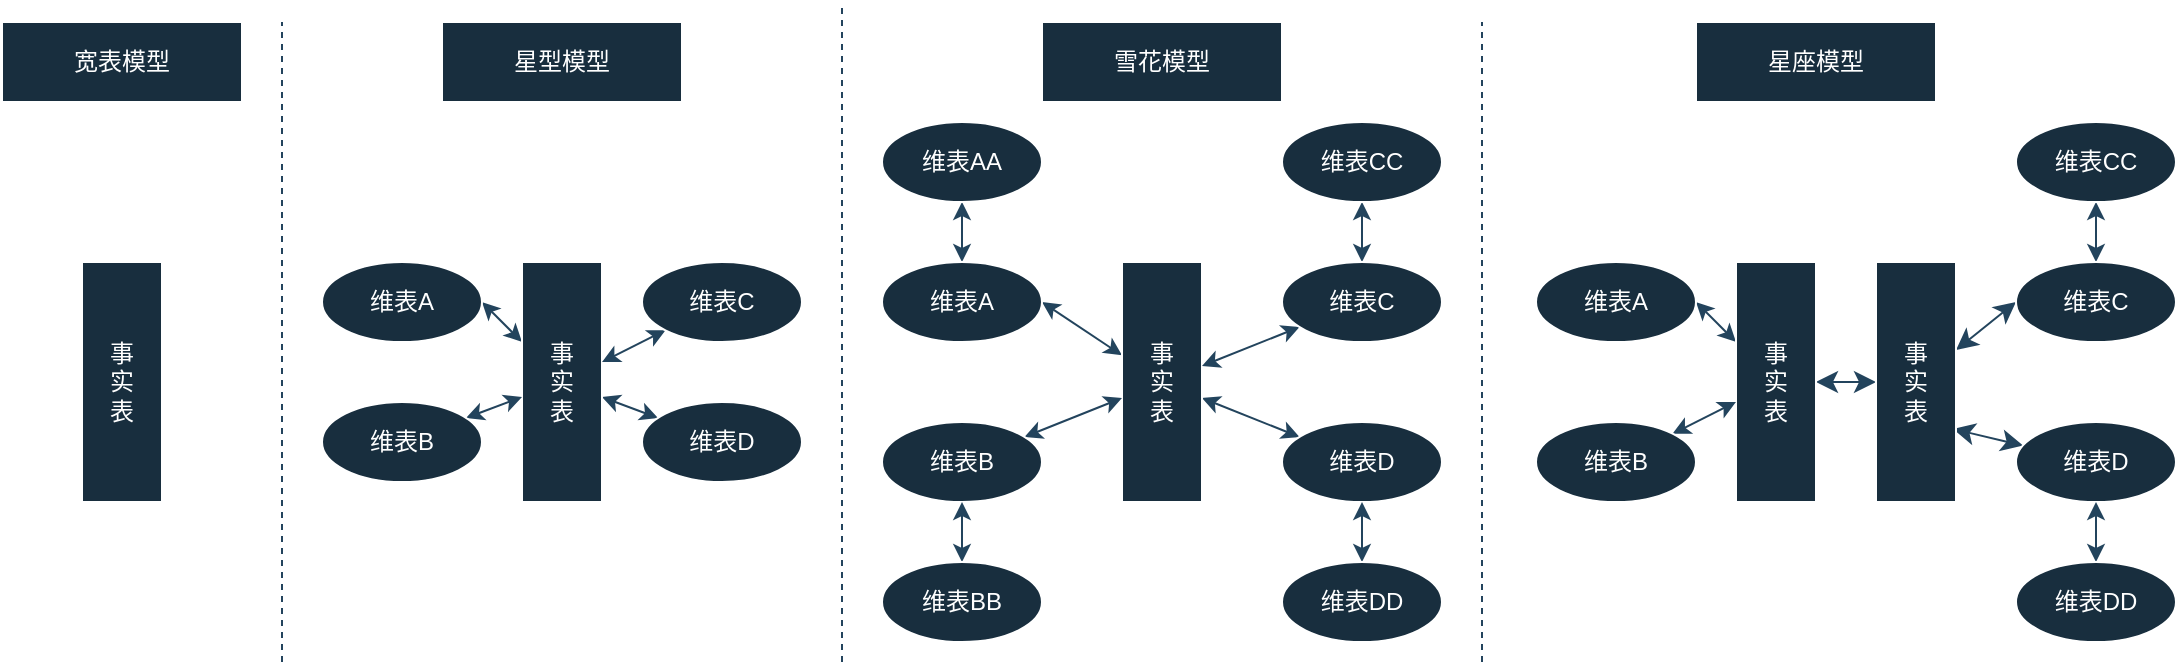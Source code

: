 <mxfile version="21.3.7" type="github">
  <diagram name="第 1 页" id="wSnmJ4HG-NBb-icWCbgJ">
    <mxGraphModel dx="1194" dy="634" grid="1" gridSize="10" guides="1" tooltips="1" connect="1" arrows="1" fold="1" page="1" pageScale="1" pageWidth="827" pageHeight="1169" math="0" shadow="0">
      <root>
        <mxCell id="0" />
        <mxCell id="1" parent="0" />
        <mxCell id="QH9CZA3Y4ecUSDF3VbWD-1" value="事&lt;br&gt;实&lt;br&gt;表" style="rounded=0;whiteSpace=wrap;html=1;fillColor=#182E3E;strokeColor=#FFFFFF;labelBackgroundColor=none;fontColor=#FFFFFF;" vertex="1" parent="1">
          <mxGeometry x="100" y="200" width="40" height="120" as="geometry" />
        </mxCell>
        <mxCell id="QH9CZA3Y4ecUSDF3VbWD-2" value="宽表模型" style="rounded=0;whiteSpace=wrap;html=1;fillColor=#182E3E;strokeColor=#FFFFFF;labelBackgroundColor=none;fontColor=#FFFFFF;" vertex="1" parent="1">
          <mxGeometry x="60" y="80" width="120" height="40" as="geometry" />
        </mxCell>
        <mxCell id="QH9CZA3Y4ecUSDF3VbWD-3" value="" style="endArrow=none;html=1;rounded=0;dashed=1;strokeColor=#23445D;labelBackgroundColor=none;fontColor=default;" edge="1" parent="1">
          <mxGeometry width="50" height="50" relative="1" as="geometry">
            <mxPoint x="200" y="400" as="sourcePoint" />
            <mxPoint x="200" y="80" as="targetPoint" />
          </mxGeometry>
        </mxCell>
        <mxCell id="QH9CZA3Y4ecUSDF3VbWD-15" style="rounded=0;orthogonalLoop=1;jettySize=auto;html=1;entryX=1;entryY=0.5;entryDx=0;entryDy=0;startArrow=classic;startFill=1;strokeColor=#23445D;labelBackgroundColor=none;fontColor=default;" edge="1" parent="1" source="QH9CZA3Y4ecUSDF3VbWD-4" target="QH9CZA3Y4ecUSDF3VbWD-6">
          <mxGeometry relative="1" as="geometry" />
        </mxCell>
        <mxCell id="QH9CZA3Y4ecUSDF3VbWD-17" value="" style="rounded=0;orthogonalLoop=1;jettySize=auto;html=1;startArrow=classic;startFill=1;strokeColor=#23445D;labelBackgroundColor=none;fontColor=default;" edge="1" parent="1" source="QH9CZA3Y4ecUSDF3VbWD-4" target="QH9CZA3Y4ecUSDF3VbWD-9">
          <mxGeometry relative="1" as="geometry" />
        </mxCell>
        <mxCell id="QH9CZA3Y4ecUSDF3VbWD-4" value="事&lt;br&gt;实&lt;br&gt;表" style="rounded=0;whiteSpace=wrap;html=1;fillColor=#182E3E;strokeColor=#FFFFFF;labelBackgroundColor=none;fontColor=#FFFFFF;" vertex="1" parent="1">
          <mxGeometry x="320" y="200" width="40" height="120" as="geometry" />
        </mxCell>
        <mxCell id="QH9CZA3Y4ecUSDF3VbWD-6" value="维表A" style="ellipse;whiteSpace=wrap;html=1;fillColor=#182E3E;strokeColor=#FFFFFF;labelBackgroundColor=none;fontColor=#FFFFFF;" vertex="1" parent="1">
          <mxGeometry x="220" y="200" width="80" height="40" as="geometry" />
        </mxCell>
        <mxCell id="QH9CZA3Y4ecUSDF3VbWD-16" value="" style="rounded=0;orthogonalLoop=1;jettySize=auto;html=1;startArrow=classic;startFill=1;strokeColor=#23445D;labelBackgroundColor=none;fontColor=default;" edge="1" parent="1" source="QH9CZA3Y4ecUSDF3VbWD-7" target="QH9CZA3Y4ecUSDF3VbWD-4">
          <mxGeometry relative="1" as="geometry" />
        </mxCell>
        <mxCell id="QH9CZA3Y4ecUSDF3VbWD-7" value="维表B" style="ellipse;whiteSpace=wrap;html=1;fillColor=#182E3E;strokeColor=#FFFFFF;labelBackgroundColor=none;fontColor=#FFFFFF;" vertex="1" parent="1">
          <mxGeometry x="220" y="270" width="80" height="40" as="geometry" />
        </mxCell>
        <mxCell id="QH9CZA3Y4ecUSDF3VbWD-18" value="" style="rounded=0;orthogonalLoop=1;jettySize=auto;html=1;startArrow=classic;startFill=1;strokeColor=#23445D;labelBackgroundColor=none;fontColor=default;" edge="1" parent="1" source="QH9CZA3Y4ecUSDF3VbWD-8" target="QH9CZA3Y4ecUSDF3VbWD-4">
          <mxGeometry relative="1" as="geometry" />
        </mxCell>
        <mxCell id="QH9CZA3Y4ecUSDF3VbWD-8" value="维表C" style="ellipse;whiteSpace=wrap;html=1;fillColor=#182E3E;strokeColor=#FFFFFF;labelBackgroundColor=none;fontColor=#FFFFFF;" vertex="1" parent="1">
          <mxGeometry x="380" y="200" width="80" height="40" as="geometry" />
        </mxCell>
        <mxCell id="QH9CZA3Y4ecUSDF3VbWD-9" value="维表D" style="ellipse;whiteSpace=wrap;html=1;fillColor=#182E3E;strokeColor=#FFFFFF;labelBackgroundColor=none;fontColor=#FFFFFF;" vertex="1" parent="1">
          <mxGeometry x="380" y="270" width="80" height="40" as="geometry" />
        </mxCell>
        <mxCell id="QH9CZA3Y4ecUSDF3VbWD-10" value="星型模型" style="rounded=0;whiteSpace=wrap;html=1;fillColor=#182E3E;strokeColor=#FFFFFF;labelBackgroundColor=none;fontColor=#FFFFFF;" vertex="1" parent="1">
          <mxGeometry x="280" y="80" width="120" height="40" as="geometry" />
        </mxCell>
        <mxCell id="QH9CZA3Y4ecUSDF3VbWD-19" value="" style="endArrow=none;html=1;rounded=0;dashed=1;strokeColor=#23445D;labelBackgroundColor=none;fontColor=default;" edge="1" parent="1">
          <mxGeometry width="50" height="50" relative="1" as="geometry">
            <mxPoint x="480" y="400" as="sourcePoint" />
            <mxPoint x="480" y="70" as="targetPoint" />
          </mxGeometry>
        </mxCell>
        <mxCell id="QH9CZA3Y4ecUSDF3VbWD-21" style="rounded=0;orthogonalLoop=1;jettySize=auto;html=1;entryX=1;entryY=0.5;entryDx=0;entryDy=0;startArrow=classic;startFill=1;strokeColor=#23445D;labelBackgroundColor=none;fontColor=default;" edge="1" parent="1" source="QH9CZA3Y4ecUSDF3VbWD-23" target="QH9CZA3Y4ecUSDF3VbWD-24">
          <mxGeometry relative="1" as="geometry" />
        </mxCell>
        <mxCell id="QH9CZA3Y4ecUSDF3VbWD-22" value="" style="rounded=0;orthogonalLoop=1;jettySize=auto;html=1;startArrow=classic;startFill=1;strokeColor=#23445D;labelBackgroundColor=none;fontColor=default;" edge="1" parent="1" source="QH9CZA3Y4ecUSDF3VbWD-23" target="QH9CZA3Y4ecUSDF3VbWD-29">
          <mxGeometry relative="1" as="geometry" />
        </mxCell>
        <mxCell id="QH9CZA3Y4ecUSDF3VbWD-23" value="事&lt;br&gt;实&lt;br&gt;表" style="rounded=0;whiteSpace=wrap;html=1;fillColor=#182E3E;strokeColor=#FFFFFF;labelBackgroundColor=none;fontColor=#FFFFFF;" vertex="1" parent="1">
          <mxGeometry x="620" y="200" width="40" height="120" as="geometry" />
        </mxCell>
        <mxCell id="QH9CZA3Y4ecUSDF3VbWD-38" value="" style="edgeStyle=orthogonalEdgeStyle;rounded=0;orthogonalLoop=1;jettySize=auto;html=1;startArrow=classic;startFill=1;strokeColor=#23445D;labelBackgroundColor=none;fontColor=default;" edge="1" parent="1" source="QH9CZA3Y4ecUSDF3VbWD-24" target="QH9CZA3Y4ecUSDF3VbWD-30">
          <mxGeometry relative="1" as="geometry" />
        </mxCell>
        <mxCell id="QH9CZA3Y4ecUSDF3VbWD-24" value="维表A" style="ellipse;whiteSpace=wrap;html=1;fillColor=#182E3E;strokeColor=#FFFFFF;labelBackgroundColor=none;fontColor=#FFFFFF;" vertex="1" parent="1">
          <mxGeometry x="500" y="200" width="80" height="40" as="geometry" />
        </mxCell>
        <mxCell id="QH9CZA3Y4ecUSDF3VbWD-25" value="" style="rounded=0;orthogonalLoop=1;jettySize=auto;html=1;startArrow=classic;startFill=1;strokeColor=#23445D;labelBackgroundColor=none;fontColor=default;" edge="1" parent="1" source="QH9CZA3Y4ecUSDF3VbWD-26" target="QH9CZA3Y4ecUSDF3VbWD-23">
          <mxGeometry relative="1" as="geometry" />
        </mxCell>
        <mxCell id="QH9CZA3Y4ecUSDF3VbWD-26" value="维表B" style="ellipse;whiteSpace=wrap;html=1;fillColor=#182E3E;strokeColor=#FFFFFF;labelBackgroundColor=none;fontColor=#FFFFFF;" vertex="1" parent="1">
          <mxGeometry x="500" y="280" width="80" height="40" as="geometry" />
        </mxCell>
        <mxCell id="QH9CZA3Y4ecUSDF3VbWD-27" value="" style="rounded=0;orthogonalLoop=1;jettySize=auto;html=1;startArrow=classic;startFill=1;strokeColor=#23445D;labelBackgroundColor=none;fontColor=default;" edge="1" parent="1" source="QH9CZA3Y4ecUSDF3VbWD-28" target="QH9CZA3Y4ecUSDF3VbWD-23">
          <mxGeometry relative="1" as="geometry" />
        </mxCell>
        <mxCell id="QH9CZA3Y4ecUSDF3VbWD-39" value="" style="edgeStyle=orthogonalEdgeStyle;rounded=0;orthogonalLoop=1;jettySize=auto;html=1;startArrow=classic;startFill=1;strokeColor=#23445D;labelBackgroundColor=none;fontColor=default;" edge="1" parent="1" source="QH9CZA3Y4ecUSDF3VbWD-28" target="QH9CZA3Y4ecUSDF3VbWD-33">
          <mxGeometry relative="1" as="geometry" />
        </mxCell>
        <mxCell id="QH9CZA3Y4ecUSDF3VbWD-28" value="维表C" style="ellipse;whiteSpace=wrap;html=1;fillColor=#182E3E;strokeColor=#FFFFFF;labelBackgroundColor=none;fontColor=#FFFFFF;" vertex="1" parent="1">
          <mxGeometry x="700" y="200" width="80" height="40" as="geometry" />
        </mxCell>
        <mxCell id="QH9CZA3Y4ecUSDF3VbWD-29" value="维表D" style="ellipse;whiteSpace=wrap;html=1;fillColor=#182E3E;strokeColor=#FFFFFF;labelBackgroundColor=none;fontColor=#FFFFFF;" vertex="1" parent="1">
          <mxGeometry x="700" y="280" width="80" height="40" as="geometry" />
        </mxCell>
        <mxCell id="QH9CZA3Y4ecUSDF3VbWD-30" value="维表AA" style="ellipse;whiteSpace=wrap;html=1;fillColor=#182E3E;strokeColor=#FFFFFF;labelBackgroundColor=none;fontColor=#FFFFFF;" vertex="1" parent="1">
          <mxGeometry x="500" y="130" width="80" height="40" as="geometry" />
        </mxCell>
        <mxCell id="QH9CZA3Y4ecUSDF3VbWD-34" value="" style="edgeStyle=orthogonalEdgeStyle;rounded=0;orthogonalLoop=1;jettySize=auto;html=1;startArrow=classic;startFill=1;strokeColor=#23445D;labelBackgroundColor=none;fontColor=default;" edge="1" parent="1" source="QH9CZA3Y4ecUSDF3VbWD-31" target="QH9CZA3Y4ecUSDF3VbWD-26">
          <mxGeometry relative="1" as="geometry" />
        </mxCell>
        <mxCell id="QH9CZA3Y4ecUSDF3VbWD-31" value="维表BB" style="ellipse;whiteSpace=wrap;html=1;fillColor=#182E3E;strokeColor=#FFFFFF;labelBackgroundColor=none;fontColor=#FFFFFF;" vertex="1" parent="1">
          <mxGeometry x="500" y="350" width="80" height="40" as="geometry" />
        </mxCell>
        <mxCell id="QH9CZA3Y4ecUSDF3VbWD-35" value="" style="edgeStyle=orthogonalEdgeStyle;rounded=0;orthogonalLoop=1;jettySize=auto;html=1;startArrow=classic;startFill=1;strokeColor=#23445D;labelBackgroundColor=none;fontColor=default;" edge="1" parent="1" source="QH9CZA3Y4ecUSDF3VbWD-32" target="QH9CZA3Y4ecUSDF3VbWD-29">
          <mxGeometry relative="1" as="geometry" />
        </mxCell>
        <mxCell id="QH9CZA3Y4ecUSDF3VbWD-32" value="维表DD" style="ellipse;whiteSpace=wrap;html=1;fillColor=#182E3E;strokeColor=#FFFFFF;labelBackgroundColor=none;fontColor=#FFFFFF;" vertex="1" parent="1">
          <mxGeometry x="700" y="350" width="80" height="40" as="geometry" />
        </mxCell>
        <mxCell id="QH9CZA3Y4ecUSDF3VbWD-33" value="维表CC" style="ellipse;whiteSpace=wrap;html=1;fillColor=#182E3E;strokeColor=#FFFFFF;labelBackgroundColor=none;fontColor=#FFFFFF;" vertex="1" parent="1">
          <mxGeometry x="700" y="130" width="80" height="40" as="geometry" />
        </mxCell>
        <mxCell id="QH9CZA3Y4ecUSDF3VbWD-40" value="雪花模型" style="rounded=0;whiteSpace=wrap;html=1;fillColor=#182E3E;strokeColor=#FFFFFF;labelBackgroundColor=none;fontColor=#FFFFFF;" vertex="1" parent="1">
          <mxGeometry x="580" y="80" width="120" height="40" as="geometry" />
        </mxCell>
        <mxCell id="QH9CZA3Y4ecUSDF3VbWD-41" value="" style="endArrow=none;html=1;rounded=0;dashed=1;strokeColor=#23445D;labelBackgroundColor=none;fontColor=default;" edge="1" parent="1">
          <mxGeometry width="50" height="50" relative="1" as="geometry">
            <mxPoint x="800" y="400" as="sourcePoint" />
            <mxPoint x="800" y="80" as="targetPoint" />
          </mxGeometry>
        </mxCell>
        <mxCell id="QH9CZA3Y4ecUSDF3VbWD-42" value="星座模型" style="rounded=0;whiteSpace=wrap;html=1;fillColor=#182E3E;strokeColor=#FFFFFF;labelBackgroundColor=none;fontColor=#FFFFFF;" vertex="1" parent="1">
          <mxGeometry x="907" y="80" width="120" height="40" as="geometry" />
        </mxCell>
        <mxCell id="QH9CZA3Y4ecUSDF3VbWD-43" style="rounded=0;orthogonalLoop=1;jettySize=auto;html=1;entryX=1;entryY=0.5;entryDx=0;entryDy=0;startArrow=classic;startFill=1;strokeColor=#23445D;labelBackgroundColor=none;fontColor=default;" edge="1" parent="1" source="QH9CZA3Y4ecUSDF3VbWD-45" target="QH9CZA3Y4ecUSDF3VbWD-46">
          <mxGeometry relative="1" as="geometry" />
        </mxCell>
        <mxCell id="QH9CZA3Y4ecUSDF3VbWD-66" style="edgeStyle=none;curved=1;rounded=0;orthogonalLoop=1;jettySize=auto;html=1;entryX=0;entryY=0.5;entryDx=0;entryDy=0;fontSize=12;startSize=8;endSize=8;startArrow=classic;startFill=1;strokeColor=#23445D;labelBackgroundColor=none;fontColor=default;" edge="1" parent="1" source="QH9CZA3Y4ecUSDF3VbWD-45" target="QH9CZA3Y4ecUSDF3VbWD-52">
          <mxGeometry relative="1" as="geometry" />
        </mxCell>
        <mxCell id="QH9CZA3Y4ecUSDF3VbWD-45" value="事&lt;br&gt;实&lt;br&gt;表" style="rounded=0;whiteSpace=wrap;html=1;fillColor=#182E3E;strokeColor=#FFFFFF;labelBackgroundColor=none;fontColor=#FFFFFF;" vertex="1" parent="1">
          <mxGeometry x="927" y="200" width="40" height="120" as="geometry" />
        </mxCell>
        <mxCell id="QH9CZA3Y4ecUSDF3VbWD-46" value="维表A" style="ellipse;whiteSpace=wrap;html=1;fillColor=#182E3E;strokeColor=#FFFFFF;labelBackgroundColor=none;fontColor=#FFFFFF;" vertex="1" parent="1">
          <mxGeometry x="827" y="200" width="80" height="40" as="geometry" />
        </mxCell>
        <mxCell id="QH9CZA3Y4ecUSDF3VbWD-47" value="" style="rounded=0;orthogonalLoop=1;jettySize=auto;html=1;startArrow=classic;startFill=1;strokeColor=#23445D;labelBackgroundColor=none;fontColor=default;" edge="1" parent="1" source="QH9CZA3Y4ecUSDF3VbWD-48" target="QH9CZA3Y4ecUSDF3VbWD-45">
          <mxGeometry relative="1" as="geometry" />
        </mxCell>
        <mxCell id="QH9CZA3Y4ecUSDF3VbWD-48" value="维表B" style="ellipse;whiteSpace=wrap;html=1;fillColor=#182E3E;strokeColor=#FFFFFF;labelBackgroundColor=none;fontColor=#FFFFFF;" vertex="1" parent="1">
          <mxGeometry x="827" y="280" width="80" height="40" as="geometry" />
        </mxCell>
        <mxCell id="QH9CZA3Y4ecUSDF3VbWD-57" style="edgeStyle=none;curved=1;rounded=0;orthogonalLoop=1;jettySize=auto;html=1;entryX=0.963;entryY=0.696;entryDx=0;entryDy=0;entryPerimeter=0;fontSize=12;startSize=8;endSize=8;startArrow=classic;startFill=1;strokeColor=#23445D;labelBackgroundColor=none;fontColor=default;" edge="1" parent="1" target="QH9CZA3Y4ecUSDF3VbWD-52">
          <mxGeometry relative="1" as="geometry">
            <mxPoint x="1070.533" y="291.782" as="sourcePoint" />
          </mxGeometry>
        </mxCell>
        <mxCell id="QH9CZA3Y4ecUSDF3VbWD-55" style="edgeStyle=none;curved=1;rounded=0;orthogonalLoop=1;jettySize=auto;html=1;entryX=0;entryY=0.5;entryDx=0;entryDy=0;fontSize=12;startSize=8;endSize=8;startArrow=classic;startFill=1;strokeColor=#23445D;labelBackgroundColor=none;fontColor=default;" edge="1" parent="1" source="QH9CZA3Y4ecUSDF3VbWD-52">
          <mxGeometry relative="1" as="geometry">
            <mxPoint x="1067" y="220" as="targetPoint" />
          </mxGeometry>
        </mxCell>
        <mxCell id="QH9CZA3Y4ecUSDF3VbWD-52" value="事&lt;br&gt;实&lt;br&gt;表" style="rounded=0;whiteSpace=wrap;html=1;fillColor=#182E3E;strokeColor=#FFFFFF;labelBackgroundColor=none;fontColor=#FFFFFF;" vertex="1" parent="1">
          <mxGeometry x="997" y="200" width="40" height="120" as="geometry" />
        </mxCell>
        <mxCell id="QH9CZA3Y4ecUSDF3VbWD-58" value="" style="edgeStyle=orthogonalEdgeStyle;rounded=0;orthogonalLoop=1;jettySize=auto;html=1;startArrow=classic;startFill=1;strokeColor=#23445D;labelBackgroundColor=none;fontColor=default;" edge="1" parent="1" source="QH9CZA3Y4ecUSDF3VbWD-59" target="QH9CZA3Y4ecUSDF3VbWD-63">
          <mxGeometry relative="1" as="geometry" />
        </mxCell>
        <mxCell id="QH9CZA3Y4ecUSDF3VbWD-59" value="维表C" style="ellipse;whiteSpace=wrap;html=1;fillColor=#182E3E;strokeColor=#FFFFFF;labelBackgroundColor=none;fontColor=#FFFFFF;" vertex="1" parent="1">
          <mxGeometry x="1067" y="200" width="80" height="40" as="geometry" />
        </mxCell>
        <mxCell id="QH9CZA3Y4ecUSDF3VbWD-60" value="维表D" style="ellipse;whiteSpace=wrap;html=1;fillColor=#182E3E;strokeColor=#FFFFFF;labelBackgroundColor=none;fontColor=#FFFFFF;" vertex="1" parent="1">
          <mxGeometry x="1067" y="280" width="80" height="40" as="geometry" />
        </mxCell>
        <mxCell id="QH9CZA3Y4ecUSDF3VbWD-61" value="" style="edgeStyle=orthogonalEdgeStyle;rounded=0;orthogonalLoop=1;jettySize=auto;html=1;startArrow=classic;startFill=1;strokeColor=#23445D;labelBackgroundColor=none;fontColor=default;" edge="1" parent="1" source="QH9CZA3Y4ecUSDF3VbWD-62" target="QH9CZA3Y4ecUSDF3VbWD-60">
          <mxGeometry relative="1" as="geometry" />
        </mxCell>
        <mxCell id="QH9CZA3Y4ecUSDF3VbWD-62" value="维表DD" style="ellipse;whiteSpace=wrap;html=1;fillColor=#182E3E;strokeColor=#FFFFFF;labelBackgroundColor=none;fontColor=#FFFFFF;" vertex="1" parent="1">
          <mxGeometry x="1067" y="350" width="80" height="40" as="geometry" />
        </mxCell>
        <mxCell id="QH9CZA3Y4ecUSDF3VbWD-63" value="维表CC" style="ellipse;whiteSpace=wrap;html=1;fillColor=#182E3E;strokeColor=#FFFFFF;labelBackgroundColor=none;fontColor=#FFFFFF;" vertex="1" parent="1">
          <mxGeometry x="1067" y="130" width="80" height="40" as="geometry" />
        </mxCell>
      </root>
    </mxGraphModel>
  </diagram>
</mxfile>
